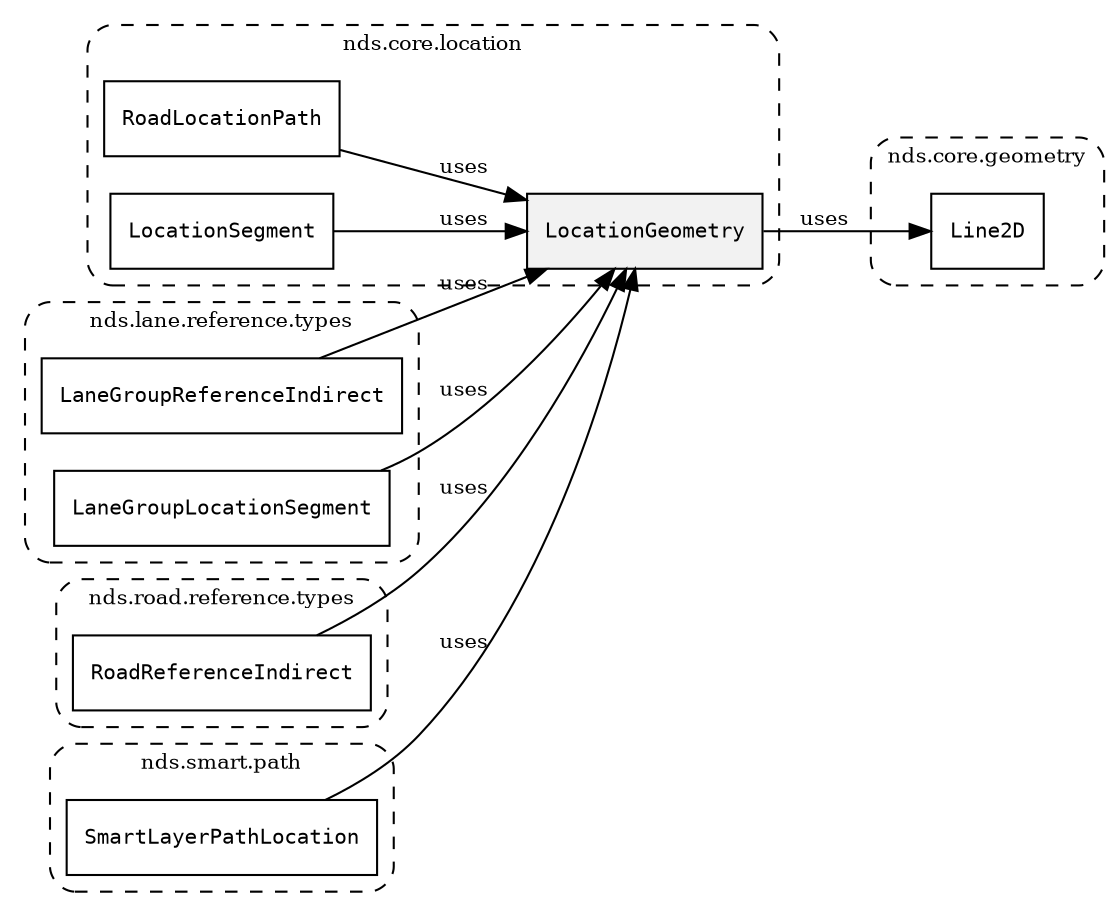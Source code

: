 /**
 * This dot file creates symbol collaboration diagram for LocationGeometry.
 */
digraph ZSERIO
{
    node [shape=box, fontsize=10];
    rankdir="LR";
    fontsize=10;
    tooltip="LocationGeometry collaboration diagram";

    subgraph "cluster_nds.core.location"
    {
        style="dashed, rounded";
        label="nds.core.location";
        tooltip="Package nds.core.location";
        href="../../../content/packages/nds.core.location.html#Package-nds-core-location";
        target="_parent";

        "LocationGeometry" [style="filled", fillcolor="#0000000D", target="_parent", label=<<font face="monospace"><table align="center" border="0" cellspacing="0" cellpadding="0"><tr><td href="../../../content/packages/nds.core.location.html#Structure-LocationGeometry" title="Structure defined in nds.core.location">LocationGeometry</td></tr></table></font>>];
        "RoadLocationPath" [target="_parent", label=<<font face="monospace"><table align="center" border="0" cellspacing="0" cellpadding="0"><tr><td href="../../../content/packages/nds.core.location.html#Structure-RoadLocationPath" title="Structure defined in nds.core.location">RoadLocationPath</td></tr></table></font>>];
        "LocationSegment" [target="_parent", label=<<font face="monospace"><table align="center" border="0" cellspacing="0" cellpadding="0"><tr><td href="../../../content/packages/nds.core.location.html#Structure-LocationSegment" title="Structure defined in nds.core.location">LocationSegment</td></tr></table></font>>];
    }

    subgraph "cluster_nds.core.geometry"
    {
        style="dashed, rounded";
        label="nds.core.geometry";
        tooltip="Package nds.core.geometry";
        href="../../../content/packages/nds.core.geometry.html#Package-nds-core-geometry";
        target="_parent";

        "Line2D" [target="_parent", label=<<font face="monospace"><table align="center" border="0" cellspacing="0" cellpadding="0"><tr><td href="../../../content/packages/nds.core.geometry.html#Structure-Line2D" title="Structure defined in nds.core.geometry">Line2D</td></tr></table></font>>];
    }

    subgraph "cluster_nds.lane.reference.types"
    {
        style="dashed, rounded";
        label="nds.lane.reference.types";
        tooltip="Package nds.lane.reference.types";
        href="../../../content/packages/nds.lane.reference.types.html#Package-nds-lane-reference-types";
        target="_parent";

        "LaneGroupReferenceIndirect" [target="_parent", label=<<font face="monospace"><table align="center" border="0" cellspacing="0" cellpadding="0"><tr><td href="../../../content/packages/nds.lane.reference.types.html#Structure-LaneGroupReferenceIndirect" title="Structure defined in nds.lane.reference.types">LaneGroupReferenceIndirect</td></tr></table></font>>];
        "LaneGroupLocationSegment" [target="_parent", label=<<font face="monospace"><table align="center" border="0" cellspacing="0" cellpadding="0"><tr><td href="../../../content/packages/nds.lane.reference.types.html#Structure-LaneGroupLocationSegment" title="Structure defined in nds.lane.reference.types">LaneGroupLocationSegment</td></tr></table></font>>];
    }

    subgraph "cluster_nds.road.reference.types"
    {
        style="dashed, rounded";
        label="nds.road.reference.types";
        tooltip="Package nds.road.reference.types";
        href="../../../content/packages/nds.road.reference.types.html#Package-nds-road-reference-types";
        target="_parent";

        "RoadReferenceIndirect" [target="_parent", label=<<font face="monospace"><table align="center" border="0" cellspacing="0" cellpadding="0"><tr><td href="../../../content/packages/nds.road.reference.types.html#Structure-RoadReferenceIndirect" title="Structure defined in nds.road.reference.types">RoadReferenceIndirect</td></tr></table></font>>];
    }

    subgraph "cluster_nds.smart.path"
    {
        style="dashed, rounded";
        label="nds.smart.path";
        tooltip="Package nds.smart.path";
        href="../../../content/packages/nds.smart.path.html#Package-nds-smart-path";
        target="_parent";

        "SmartLayerPathLocation" [target="_parent", label=<<font face="monospace"><table align="center" border="0" cellspacing="0" cellpadding="0"><tr><td href="../../../content/packages/nds.smart.path.html#Structure-SmartLayerPathLocation" title="Structure defined in nds.smart.path">SmartLayerPathLocation</td></tr></table></font>>];
    }

    "LocationGeometry" -> "Line2D" [label="uses", fontsize=10];
    "RoadLocationPath" -> "LocationGeometry" [label="uses", fontsize=10];
    "LocationSegment" -> "LocationGeometry" [label="uses", fontsize=10];
    "LaneGroupReferenceIndirect" -> "LocationGeometry" [label="uses", fontsize=10];
    "LaneGroupLocationSegment" -> "LocationGeometry" [label="uses", fontsize=10];
    "RoadReferenceIndirect" -> "LocationGeometry" [label="uses", fontsize=10];
    "SmartLayerPathLocation" -> "LocationGeometry" [label="uses", fontsize=10];
}
